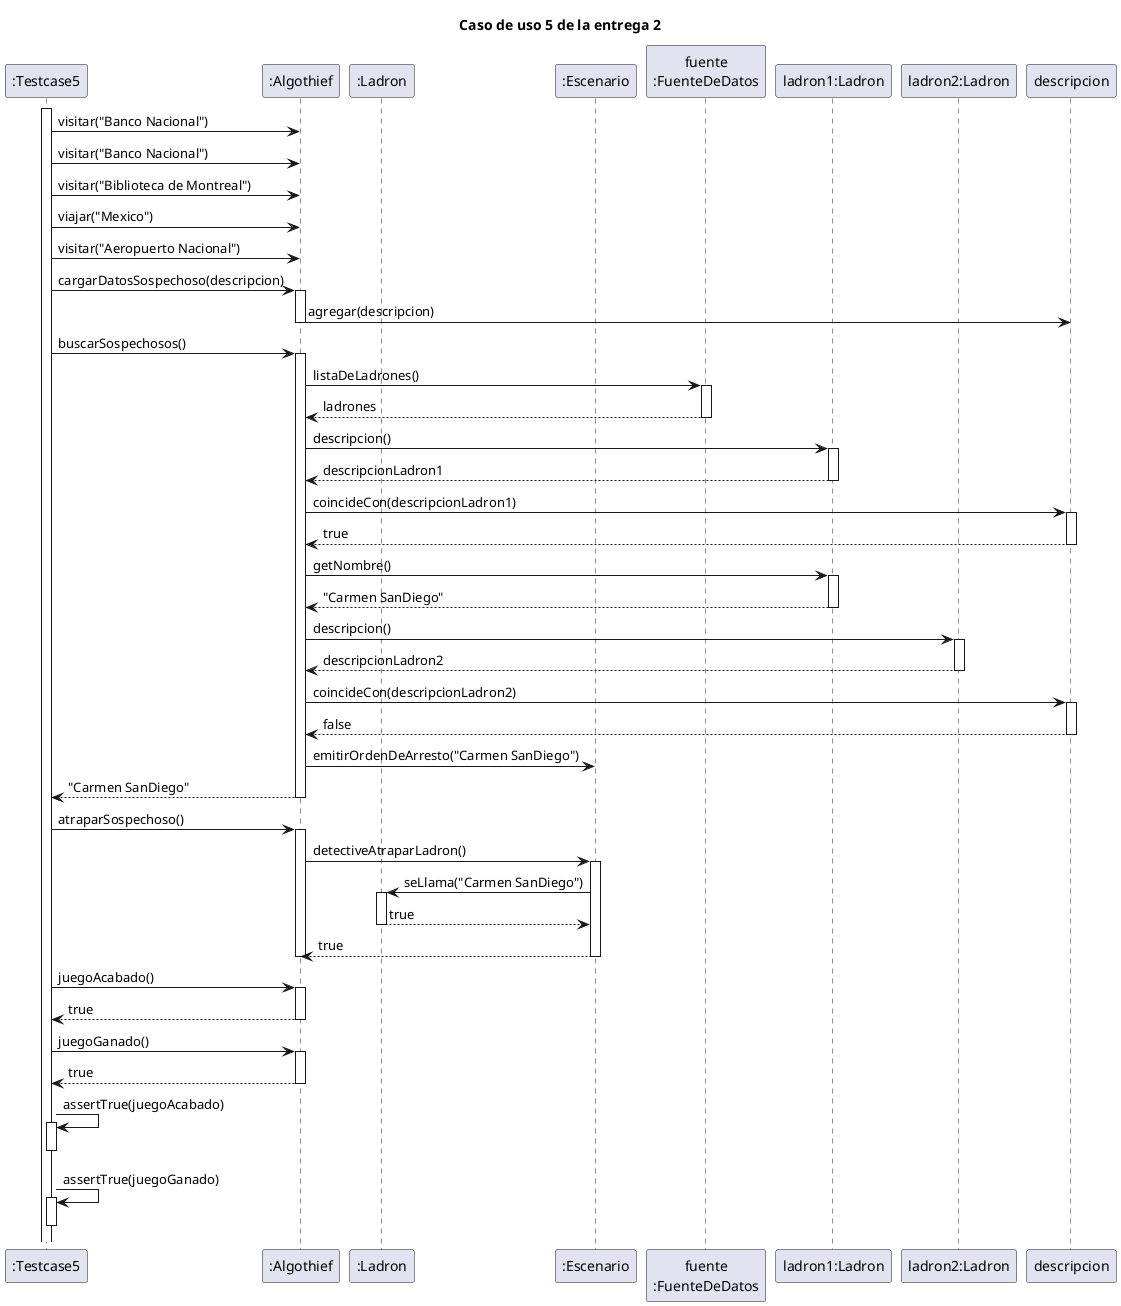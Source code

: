 @startuml

title "Caso de uso 5 de la entrega 2"

participant ":Testcase5" as testcase
participant ":Algothief" as algothief

participant ":Ladron" as ladron
participant ":Escenario" as escenario
participant "fuente\n:FuenteDeDatos" as fuente

participant "ladron1:Ladron" as ladron1
participant "ladron2:Ladron" as ladron2

activate testcase
testcase -> algothief: visitar("Banco Nacional")
testcase -> algothief: visitar("Banco Nacional")
testcase -> algothief: visitar("Biblioteca de Montreal")

testcase -> algothief: viajar("Mexico")
testcase -> algothief: visitar("Aeropuerto Nacional")

testcase -> algothief: cargarDatosSospechoso(descripcion)
    activate algothief
    algothief -> descripcion: agregar(descripcion)
    deactivate algothief

testcase -> algothief: buscarSospechosos()
    activate algothief
    algothief -> fuente: listaDeLadrones()
        activate fuente
        return ladrones
    algothief -> ladron1: descripcion()
            activate ladron1
            return descripcionLadron1
    algothief -> descripcion: coincideCon(descripcionLadron1)
        activate descripcion
        return true
    algothief -> ladron1: getNombre()
        activate ladron1
        return "Carmen SanDiego"
    algothief -> ladron2: descripcion()
        activate ladron2
        return descripcionLadron2
    algothief -> descripcion: coincideCon(descripcionLadron2)
        activate descripcion
        return false
    algothief -> escenario: emitirOrdenDeArresto("Carmen SanDiego")
    return "Carmen SanDiego"

testcase -> algothief: atraparSospechoso()
    activate algothief
    algothief -> escenario: detectiveAtraparLadron()
        activate escenario
        escenario -> ladron: seLlama("Carmen SanDiego")
            activate ladron
            return true
        return true
    deactivate algothief

testcase -> algothief: juegoAcabado()
    activate algothief
    return true

testcase -> algothief: juegoGanado()
    activate algothief
    return true

testcase -> testcase: assertTrue(juegoAcabado)
activate testcase
deactivate testcase

testcase -> testcase: assertTrue(juegoGanado)
activate testcase
deactivate testcase

@enduml
